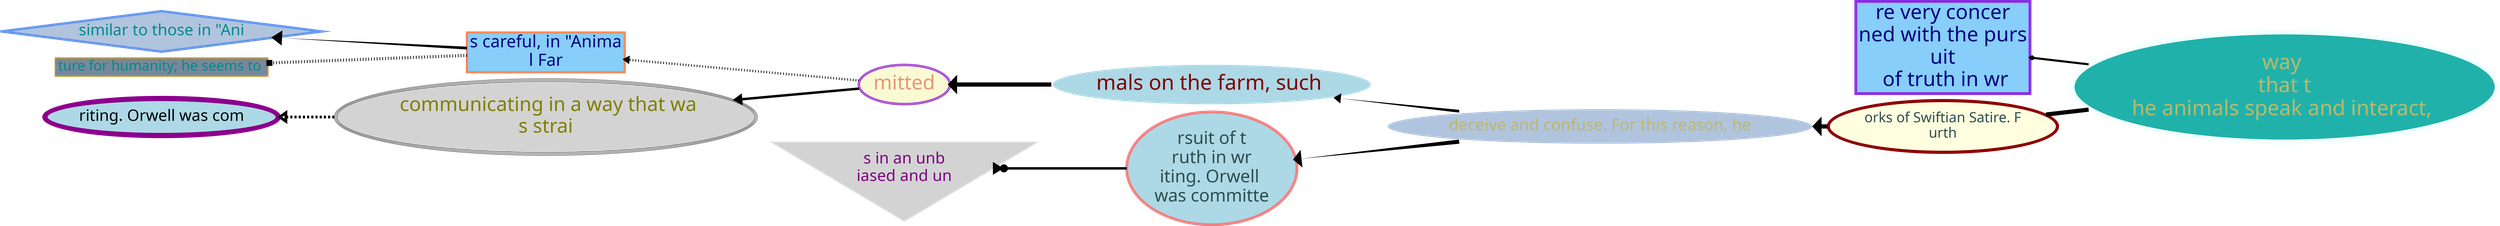 strict digraph "" {
	graph [bb="0,0,7074.9,633.22",
		bgcolor=transparent,
		labeljust=c,
		overlap=false,
		rankdir=RL,
		sep="+25,25"
	];
	node [fontname=SELINCAH,
		label="\N"
	];
	"way 
that t
he animals speak and interact, "	[color=azure,
		fillcolor=lightseagreen,
		fontcolor="#BDB76B",
		fontsize=60,
		height=4.2684,
		label="way 
that t
he animals speak and interact, ",
		penwidth=6,
		peripheries=3,
		pos="6471.5,390.22",
		shape=ellipse,
		style=filled,
		width=16.761];
	"re very concer
ned with the purs
uit
 of truth in wr"	[color=blueviolet,
		fillcolor=lightskyblue,
		fontcolor="#000080",
		fontsize=58,
		height=3.6667,
		label="re very concer
ned with the purs
uit
 of truth in wr",
		penwidth=8,
		pos="5506.4,501.22",
		shape=box,
		style=filled,
		width=6.3472];
	"way 
that t
he animals speak and interact, " -> "re very concer
ned with the purs
uit
 of truth in wr"	[arrowhead=diamond,
		arrowsize=1,
		penwidth=6,
		pos="e,5735.1,474.98 5921.4,453.5 5860.5,460.52 5801.1,467.36 5747.2,473.58",
		style=solid];
	"orks of Swiftian Satire. F
urth"	[color=darkred,
		fillcolor=lightyellow,
		fontcolor="#2F4F4F",
		fontsize=40,
		height=1.9967,
		label="orks of Swiftian Satire. F
urth",
		penwidth=5,
		peripheries=2,
		pos="5506.4,279.22",
		shape=ellipse,
		style=filled,
		width=9.0482];
	"way 
that t
he animals speak and interact, " -> "orks of Swiftian Satire. F
urth"	[arrowhead=none,
		arrowsize=2,
		penwidth=12,
		pos="5921.4,326.94 5878.2,321.96 5835.8,317.07 5795.5,312.42",
		style=solid];
	"deceive and confuse. For this reason, he"	[color=lightgrey,
		fillcolor=lightsteelblue,
		fontcolor="#BDB76B",
		fontsize=46,
		height=1.3811,
		label="deceive and confuse. For this reason, he",
		penwidth=0,
		peripheries=3,
		pos="4537.7,279.22",
		shape=ellipse,
		style=filled,
		width=16.859];
	"orks of Swiftian Satire. F
urth" -> "deceive and confuse. For this reason, he"	[arrowhead=normal,
		arrowsize=1.25,
		penwidth=12,
		pos="e,5144.7,279.22 5180.5,279.22 5172.8,279.22 5165.1,279.22 5157.4,279.22",
		style=solid];
	"mals on the farm, such "	[color=darkseagreen,
		fillcolor=lightblue,
		fontcolor="#800000",
		fontsize=60,
		height=1.5646,
		label="mals on the farm, such ",
		penwidth=0,
		peripheries=2,
		pos="3440.4,397.22",
		shape=ellipse,
		style=filled,
		width=12.623];
	"deceive and confuse. For this reason, he" -> "mals on the farm, such "	[arrowhead=normal,
		arrowsize=1,
		penwidth=8,
		pos="e,3784.2,360.29 4169.7,318.76 4048.6,331.8 3914.3,346.28 3794.2,359.21",
		style=tapered];
	"rsuit of t
ruth in wr
iting. Orwell 
was committe"	[color=lightcoral,
		fillcolor=lightblue,
		fontcolor="#2F4F4F",
		fontsize=50,
		height=4.4783,
		label="rsuit of t
ruth in wr
iting. Orwell 
was committe",
		penwidth=8,
		peripheries=1,
		pos="3440.4,161.22",
		shape=ellipse,
		style=filled,
		width=6.3443];
	"deceive and confuse. For this reason, he" -> "rsuit of t
ruth in wr
iting. Orwell 
was committe"	[arrowhead=normal,
		arrowsize=1,
		penwidth=12,
		pos="e,3666.4,185.46 4169.7,239.68 4007,222.15 3820.3,202.04 3676.7,186.57",
		style=tapered];
	mitted	[color=darkorchid,
		fillcolor=lightgoldenrodyellow,
		fontcolor="#E9967A",
		fontsize=57,
		height=1.5057,
		label=mitted,
		penwidth=3,
		peripheries=2,
		pos="2565.3,397.22",
		shape=ellipse,
		style=filled,
		width=3.4699];
	"mals on the farm, such " -> mitted	[arrowhead=normal,
		arrowsize=1.25,
		penwidth=12,
		pos="e,2690.5,397.22 2985.9,397.22 2882.7,397.22 2780.8,397.22 2703.2,397.22",
		style=solid];
	"s in an unb
iased and un"	[color=aliceblue,
		fillcolor=lightgrey,
		fontcolor="#800080",
		fontsize=45,
		height=4.2426,
		label="s in an unb
iased and un",
		penwidth=0,
		pos="2565.3,161.22",
		shape=invtriangle,
		style=filled,
		width=10.685];
	"rsuit of t
ruth in wr
iting. Orwell 
was committe" -> "s in an unb
iased and un"	[arrowhead=invdot,
		arrowsize=2,
		penwidth=7,
		pos="e,2822.2,161.22 3212,161.22 3103.9,161.22 2973.5,161.22 2858.2,161.22",
		style=solid];
	"s careful, in \"Anima
l Far"	[color=coral,
		fillcolor=lightskyblue,
		fontcolor="#000080",
		fontsize=48,
		height=1.5833,
		label="s careful, in \"Anima
l Far",
		penwidth=6,
		pos="1548.3,485.22",
		shape=box,
		style=filled,
		width=5.9861];
	mitted -> "s careful, in \"Anima
l Far"	[arrowhead=normal,
		arrowsize=1,
		penwidth=7,
		pos="e,1764.3,466.58 2442.6,407.77 2277.8,422.06 1980.4,447.84 1774.3,465.71",
		style=dotted];
	" communicating in a way that wa
s strai"	[color=dimgrey,
		fillcolor=lightgray,
		fontcolor="#808000",
		fontsize=56,
		height=2.8149,
		label=" communicating in a way that wa
s strai",
		penwidth=2,
		peripheries=3,
		pos="1548.3,309.22",
		shape=ellipse,
		style=filled,
		width=16.564];
	mitted -> " communicating in a way that wa
s strai"	[arrowhead=normal,
		arrowsize=1.75,
		penwidth=7,
		pos="e,2080,355.23 2442.6,386.67 2354.2,379 2227.7,368.03 2097.5,356.75",
		style=solid];
	"similar to those in \"Ani"	[color=cornflowerblue,
		fillcolor=lightsteelblue,
		fontcolor="#008B8B",
		fontsize=45,
		height=1.6111,
		label="similar to those in \"Ani",
		penwidth=7,
		pos="458,545.22",
		shape=diamond,
		style=filled,
		width=12.722];
	"s careful, in \"Anima
l Far" -> "similar to those in \"Ani"	[arrowhead=normal,
		arrowsize=2,
		penwidth=8,
		pos="e,777.42,527.67 1332.6,497.06 1180.1,505.47 972.19,516.93 797.47,526.56",
		style=tapered];
	"ture for humanity; he seems to "	[color=darkgoldenrod,
		fillcolor=lightslategrey,
		fontcolor="#008B8B",
		fontsize=40,
		height=0.72222,
		label="ture for humanity; he seems to ",
		penwidth=3,
		pos="458,443.22",
		shape=box,
		style=filled,
		width=7.9583];
	"s careful, in \"Anima
l Far" -> "ture for humanity; he seems to "	[arrowhead=box,
		arrowsize=1,
		penwidth=9,
		pos="e,744.63,454.24 1332.6,476.94 1167.4,470.56 937.27,461.68 754.66,454.63",
		style=dotted];
	"riting. Orwell was com"	[color=darkmagenta,
		fillcolor=lightblue,
		fontcolor="#000000",
		fontsize=45,
		height=1.3614,
		label="riting. Orwell was com",
		penwidth=7,
		peripheries=3,
		pos="458,309.22",
		shape=ellipse,
		style=filled,
		width=9.1593];
	" communicating in a way that wa
s strai" -> "riting. Orwell was com"	[arrowhead=empty,
		arrowsize=1.75,
		penwidth=8,
		pos="e,787.94,309.22 951.81,309.22 901.9,309.22 852.56,309.22 805.51,309.22",
		style=dashed];
}
